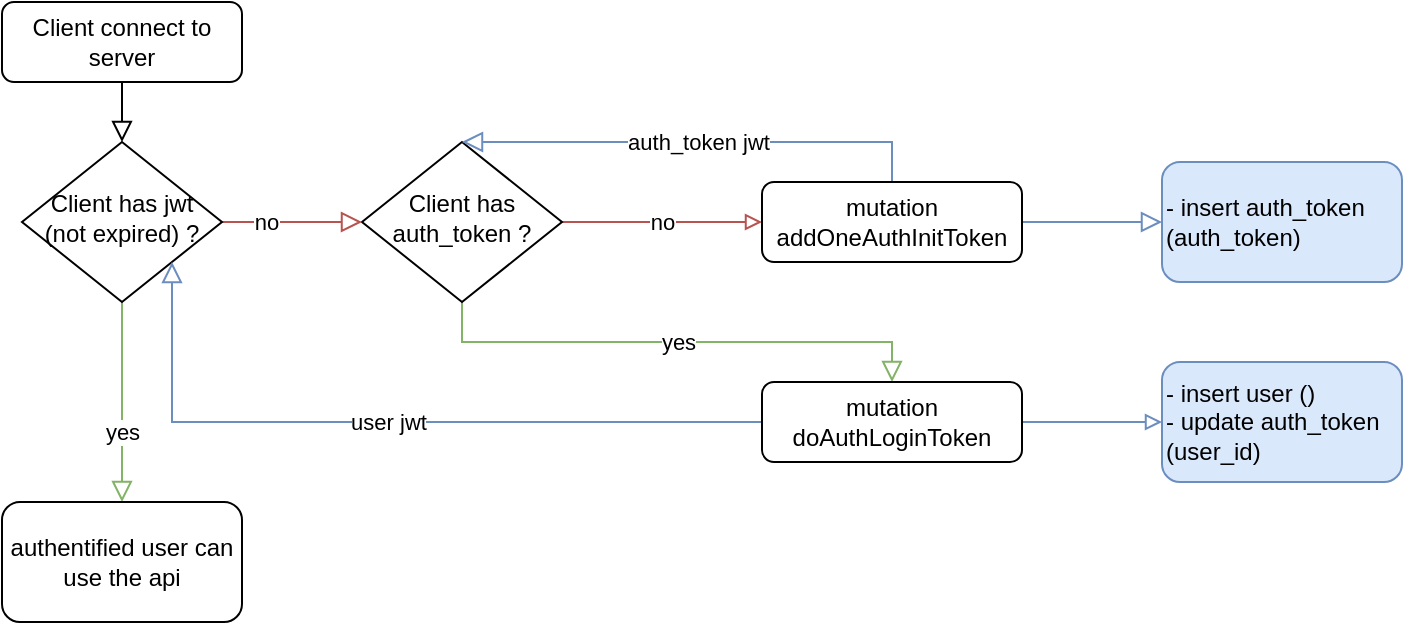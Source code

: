 <mxfile version="14.6.13" type="device"><diagram id="C5RBs43oDa-KdzZeNtuy" name="Page-1"><mxGraphModel dx="760" dy="1732" grid="1" gridSize="10" guides="1" tooltips="1" connect="1" arrows="1" fold="1" page="1" pageScale="1" pageWidth="827" pageHeight="1169" math="0" shadow="0"><root><mxCell id="WIyWlLk6GJQsqaUBKTNV-0"/><mxCell id="WIyWlLk6GJQsqaUBKTNV-1" parent="WIyWlLk6GJQsqaUBKTNV-0"/><mxCell id="WIyWlLk6GJQsqaUBKTNV-2" value="" style="rounded=0;html=1;jettySize=auto;orthogonalLoop=1;fontSize=11;endArrow=block;endFill=0;endSize=8;strokeWidth=1;shadow=0;labelBackgroundColor=none;edgeStyle=orthogonalEdgeStyle;" parent="WIyWlLk6GJQsqaUBKTNV-1" source="WIyWlLk6GJQsqaUBKTNV-3" target="Yxx6Qss3l2KSj9meV2dn-3" edge="1"><mxGeometry relative="1" as="geometry"/></mxCell><mxCell id="WIyWlLk6GJQsqaUBKTNV-3" value="Client&amp;nbsp;connect to server" style="rounded=1;whiteSpace=wrap;html=1;fontSize=12;glass=0;strokeWidth=1;shadow=0;" parent="WIyWlLk6GJQsqaUBKTNV-1" vertex="1"><mxGeometry x="160" y="-20" width="120" height="40" as="geometry"/></mxCell><mxCell id="xiQR4zye9fPvyoyBxMNM-4" value="yes" style="edgeStyle=orthogonalEdgeStyle;rounded=0;orthogonalLoop=1;jettySize=auto;html=1;exitX=0.5;exitY=1;exitDx=0;exitDy=0;endArrow=block;endFill=0;endSize=8;fillColor=#d5e8d4;strokeColor=#82b366;gradientColor=#97d077;" parent="WIyWlLk6GJQsqaUBKTNV-1" source="WIyWlLk6GJQsqaUBKTNV-6" target="xiQR4zye9fPvyoyBxMNM-6" edge="1"><mxGeometry relative="1" as="geometry"><mxPoint x="380.143" y="230" as="targetPoint"/></mxGeometry></mxCell><mxCell id="EjULHFVA-yOJSVwyUBAn-8" value="no" style="edgeStyle=orthogonalEdgeStyle;rounded=0;orthogonalLoop=1;jettySize=auto;html=1;exitX=1;exitY=0.5;exitDx=0;exitDy=0;entryX=0;entryY=0.5;entryDx=0;entryDy=0;startArrow=none;startFill=0;endArrow=block;endFill=0;fillColor=#f8cecc;strokeColor=#b85450;gradientColor=#ea6b66;" edge="1" parent="WIyWlLk6GJQsqaUBKTNV-1" source="WIyWlLk6GJQsqaUBKTNV-6" target="WIyWlLk6GJQsqaUBKTNV-7"><mxGeometry relative="1" as="geometry"/></mxCell><mxCell id="WIyWlLk6GJQsqaUBKTNV-6" value="Client has auth_token ?" style="rhombus;whiteSpace=wrap;html=1;shadow=0;fontFamily=Helvetica;fontSize=12;align=center;strokeWidth=1;spacing=6;spacingTop=-4;" parent="WIyWlLk6GJQsqaUBKTNV-1" vertex="1"><mxGeometry x="340" y="50" width="100" height="80" as="geometry"/></mxCell><mxCell id="xiQR4zye9fPvyoyBxMNM-2" style="edgeStyle=orthogonalEdgeStyle;rounded=0;orthogonalLoop=1;jettySize=auto;html=1;exitX=1;exitY=0.5;exitDx=0;exitDy=0;endArrow=block;endFill=0;endSize=8;startArrow=none;startFill=0;gradientColor=#7ea6e0;fillColor=#dae8fc;strokeColor=#6c8ebf;" parent="WIyWlLk6GJQsqaUBKTNV-1" source="WIyWlLk6GJQsqaUBKTNV-7" target="Yxx6Qss3l2KSj9meV2dn-0" edge="1"><mxGeometry relative="1" as="geometry"/></mxCell><mxCell id="xiQR4zye9fPvyoyBxMNM-14" value="auth_token jwt" style="edgeStyle=orthogonalEdgeStyle;rounded=0;orthogonalLoop=1;jettySize=auto;html=1;exitX=0.5;exitY=0;exitDx=0;exitDy=0;entryX=0.5;entryY=0;entryDx=0;entryDy=0;endArrow=block;endFill=0;endSize=8;gradientColor=#7ea6e0;fillColor=#dae8fc;strokeColor=#6c8ebf;" parent="WIyWlLk6GJQsqaUBKTNV-1" source="WIyWlLk6GJQsqaUBKTNV-7" target="WIyWlLk6GJQsqaUBKTNV-6" edge="1"><mxGeometry relative="1" as="geometry"/></mxCell><mxCell id="WIyWlLk6GJQsqaUBKTNV-7" value="mutation &lt;br&gt;addOneAuthInitToken" style="rounded=1;whiteSpace=wrap;html=1;fontSize=12;glass=0;strokeWidth=1;shadow=0;" parent="WIyWlLk6GJQsqaUBKTNV-1" vertex="1"><mxGeometry x="540" y="70" width="130" height="40" as="geometry"/></mxCell><mxCell id="WIyWlLk6GJQsqaUBKTNV-8" value="No" style="rounded=0;html=1;jettySize=auto;orthogonalLoop=1;fontSize=11;endArrow=block;endFill=0;endSize=8;strokeWidth=1;shadow=0;labelBackgroundColor=none;edgeStyle=orthogonalEdgeStyle;" parent="WIyWlLk6GJQsqaUBKTNV-1" edge="1"><mxGeometry x="0.333" y="20" relative="1" as="geometry"><mxPoint as="offset"/><mxPoint x="220" y="370" as="sourcePoint"/></mxGeometry></mxCell><mxCell id="WIyWlLk6GJQsqaUBKTNV-9" value="Yes" style="edgeStyle=orthogonalEdgeStyle;rounded=0;html=1;jettySize=auto;orthogonalLoop=1;fontSize=11;endArrow=block;endFill=0;endSize=8;strokeWidth=1;shadow=0;labelBackgroundColor=none;" parent="WIyWlLk6GJQsqaUBKTNV-1" edge="1"><mxGeometry y="10" relative="1" as="geometry"><mxPoint as="offset"/><mxPoint x="270" y="330" as="sourcePoint"/></mxGeometry></mxCell><mxCell id="Yxx6Qss3l2KSj9meV2dn-0" value="&lt;div style=&quot;text-align: center&quot;&gt;&lt;/div&gt;- insert auth_token (auth_token)" style="rounded=1;whiteSpace=wrap;html=1;fontSize=12;glass=0;strokeWidth=1;shadow=0;align=left;fillColor=#dae8fc;strokeColor=#6c8ebf;" parent="WIyWlLk6GJQsqaUBKTNV-1" vertex="1"><mxGeometry x="740" y="60" width="120" height="60" as="geometry"/></mxCell><mxCell id="Yxx6Qss3l2KSj9meV2dn-4" value="no" style="edgeStyle=orthogonalEdgeStyle;rounded=0;orthogonalLoop=1;jettySize=auto;html=1;exitX=0.5;exitY=1;exitDx=0;exitDy=0;endArrow=block;endFill=0;endSize=8;fillColor=#f8cecc;strokeColor=#b85450;gradientColor=#ea6b66;" parent="WIyWlLk6GJQsqaUBKTNV-1" source="Yxx6Qss3l2KSj9meV2dn-3" target="WIyWlLk6GJQsqaUBKTNV-6" edge="1"><mxGeometry x="0.4" relative="1" as="geometry"><Array as="points"><mxPoint x="220" y="90"/></Array><mxPoint as="offset"/></mxGeometry></mxCell><mxCell id="xiQR4zye9fPvyoyBxMNM-1" style="edgeStyle=orthogonalEdgeStyle;rounded=0;orthogonalLoop=1;jettySize=auto;html=1;exitX=0.5;exitY=1;exitDx=0;exitDy=0;endArrow=block;endFill=0;endSize=8;fillColor=#d5e8d4;strokeColor=#82b366;" parent="WIyWlLk6GJQsqaUBKTNV-1" source="Yxx6Qss3l2KSj9meV2dn-3" target="xiQR4zye9fPvyoyBxMNM-20" edge="1"><mxGeometry relative="1" as="geometry"><mxPoint x="220" y="230" as="targetPoint"/></mxGeometry></mxCell><mxCell id="EjULHFVA-yOJSVwyUBAn-6" value="yes" style="edgeLabel;html=1;align=center;verticalAlign=middle;resizable=0;points=[];" vertex="1" connectable="0" parent="xiQR4zye9fPvyoyBxMNM-1"><mxGeometry x="0.298" relative="1" as="geometry"><mxPoint as="offset"/></mxGeometry></mxCell><mxCell id="Yxx6Qss3l2KSj9meV2dn-3" value="Client has&amp;nbsp;jwt (not expired) ?" style="rhombus;whiteSpace=wrap;html=1;shadow=0;fontFamily=Helvetica;fontSize=12;align=center;strokeWidth=1;spacing=6;spacingTop=-4;" parent="WIyWlLk6GJQsqaUBKTNV-1" vertex="1"><mxGeometry x="170" y="50" width="100" height="80" as="geometry"/></mxCell><mxCell id="xiQR4zye9fPvyoyBxMNM-8" value="user jwt" style="edgeStyle=orthogonalEdgeStyle;rounded=0;orthogonalLoop=1;jettySize=auto;html=1;exitX=0;exitY=0.5;exitDx=0;exitDy=0;endArrow=block;endFill=0;endSize=8;entryX=1;entryY=1;entryDx=0;entryDy=0;gradientColor=#7ea6e0;fillColor=#dae8fc;strokeColor=#6c8ebf;" parent="WIyWlLk6GJQsqaUBKTNV-1" source="xiQR4zye9fPvyoyBxMNM-6" target="Yxx6Qss3l2KSj9meV2dn-3" edge="1"><mxGeometry relative="1" as="geometry"><mxPoint x="240" y="280" as="targetPoint"/><Array as="points"><mxPoint x="245" y="190"/></Array></mxGeometry></mxCell><mxCell id="EjULHFVA-yOJSVwyUBAn-1" style="edgeStyle=orthogonalEdgeStyle;rounded=0;orthogonalLoop=1;jettySize=auto;html=1;entryX=0;entryY=0.5;entryDx=0;entryDy=0;endArrow=block;endFill=0;gradientColor=#7ea6e0;fillColor=#dae8fc;strokeColor=#6c8ebf;" edge="1" parent="WIyWlLk6GJQsqaUBKTNV-1" source="xiQR4zye9fPvyoyBxMNM-6" target="EjULHFVA-yOJSVwyUBAn-0"><mxGeometry relative="1" as="geometry"/></mxCell><mxCell id="xiQR4zye9fPvyoyBxMNM-6" value="mutation&lt;br&gt;doAuthLoginToken" style="rounded=1;whiteSpace=wrap;html=1;" parent="WIyWlLk6GJQsqaUBKTNV-1" vertex="1"><mxGeometry x="540" y="170" width="130" height="40" as="geometry"/></mxCell><mxCell id="xiQR4zye9fPvyoyBxMNM-20" value="authentified&amp;nbsp;user can use the api" style="rounded=1;whiteSpace=wrap;html=1;" parent="WIyWlLk6GJQsqaUBKTNV-1" vertex="1"><mxGeometry x="160" y="230" width="120" height="60" as="geometry"/></mxCell><mxCell id="EjULHFVA-yOJSVwyUBAn-0" value="&lt;div style=&quot;text-align: center&quot;&gt;&lt;/div&gt;- insert user ()&lt;br&gt;- update auth_token (user_id)" style="rounded=1;whiteSpace=wrap;html=1;fontSize=12;glass=0;strokeWidth=1;shadow=0;align=left;fillColor=#dae8fc;strokeColor=#6c8ebf;" vertex="1" parent="WIyWlLk6GJQsqaUBKTNV-1"><mxGeometry x="740" y="160" width="120" height="60" as="geometry"/></mxCell></root></mxGraphModel></diagram></mxfile>